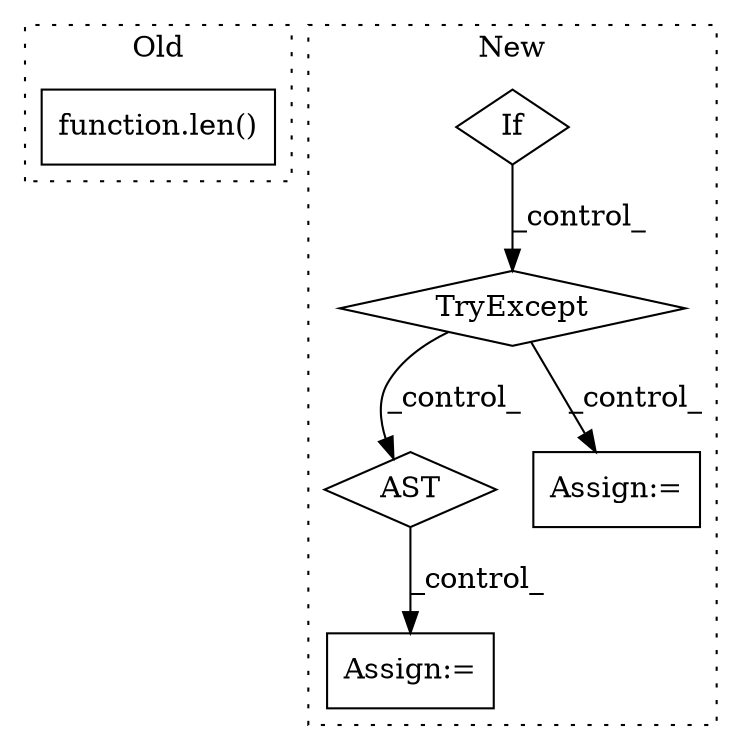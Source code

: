 digraph G {
subgraph cluster0 {
1 [label="function.len()" a="75" s="537,548" l="4,1" shape="box"];
label = "Old";
style="dotted";
}
subgraph cluster1 {
2 [label="TryExcept" a="71" s="1159" l="27" shape="diamond"];
3 [label="AST" a="2" s="1661,0" l="7,0" shape="diamond"];
4 [label="Assign:=" a="68" s="1189" l="3" shape="box"];
5 [label="Assign:=" a="68" s="1750" l="3" shape="box"];
6 [label="If" a="96" s="623" l="3" shape="diamond"];
label = "New";
style="dotted";
}
2 -> 3 [label="_control_"];
2 -> 4 [label="_control_"];
3 -> 5 [label="_control_"];
6 -> 2 [label="_control_"];
}